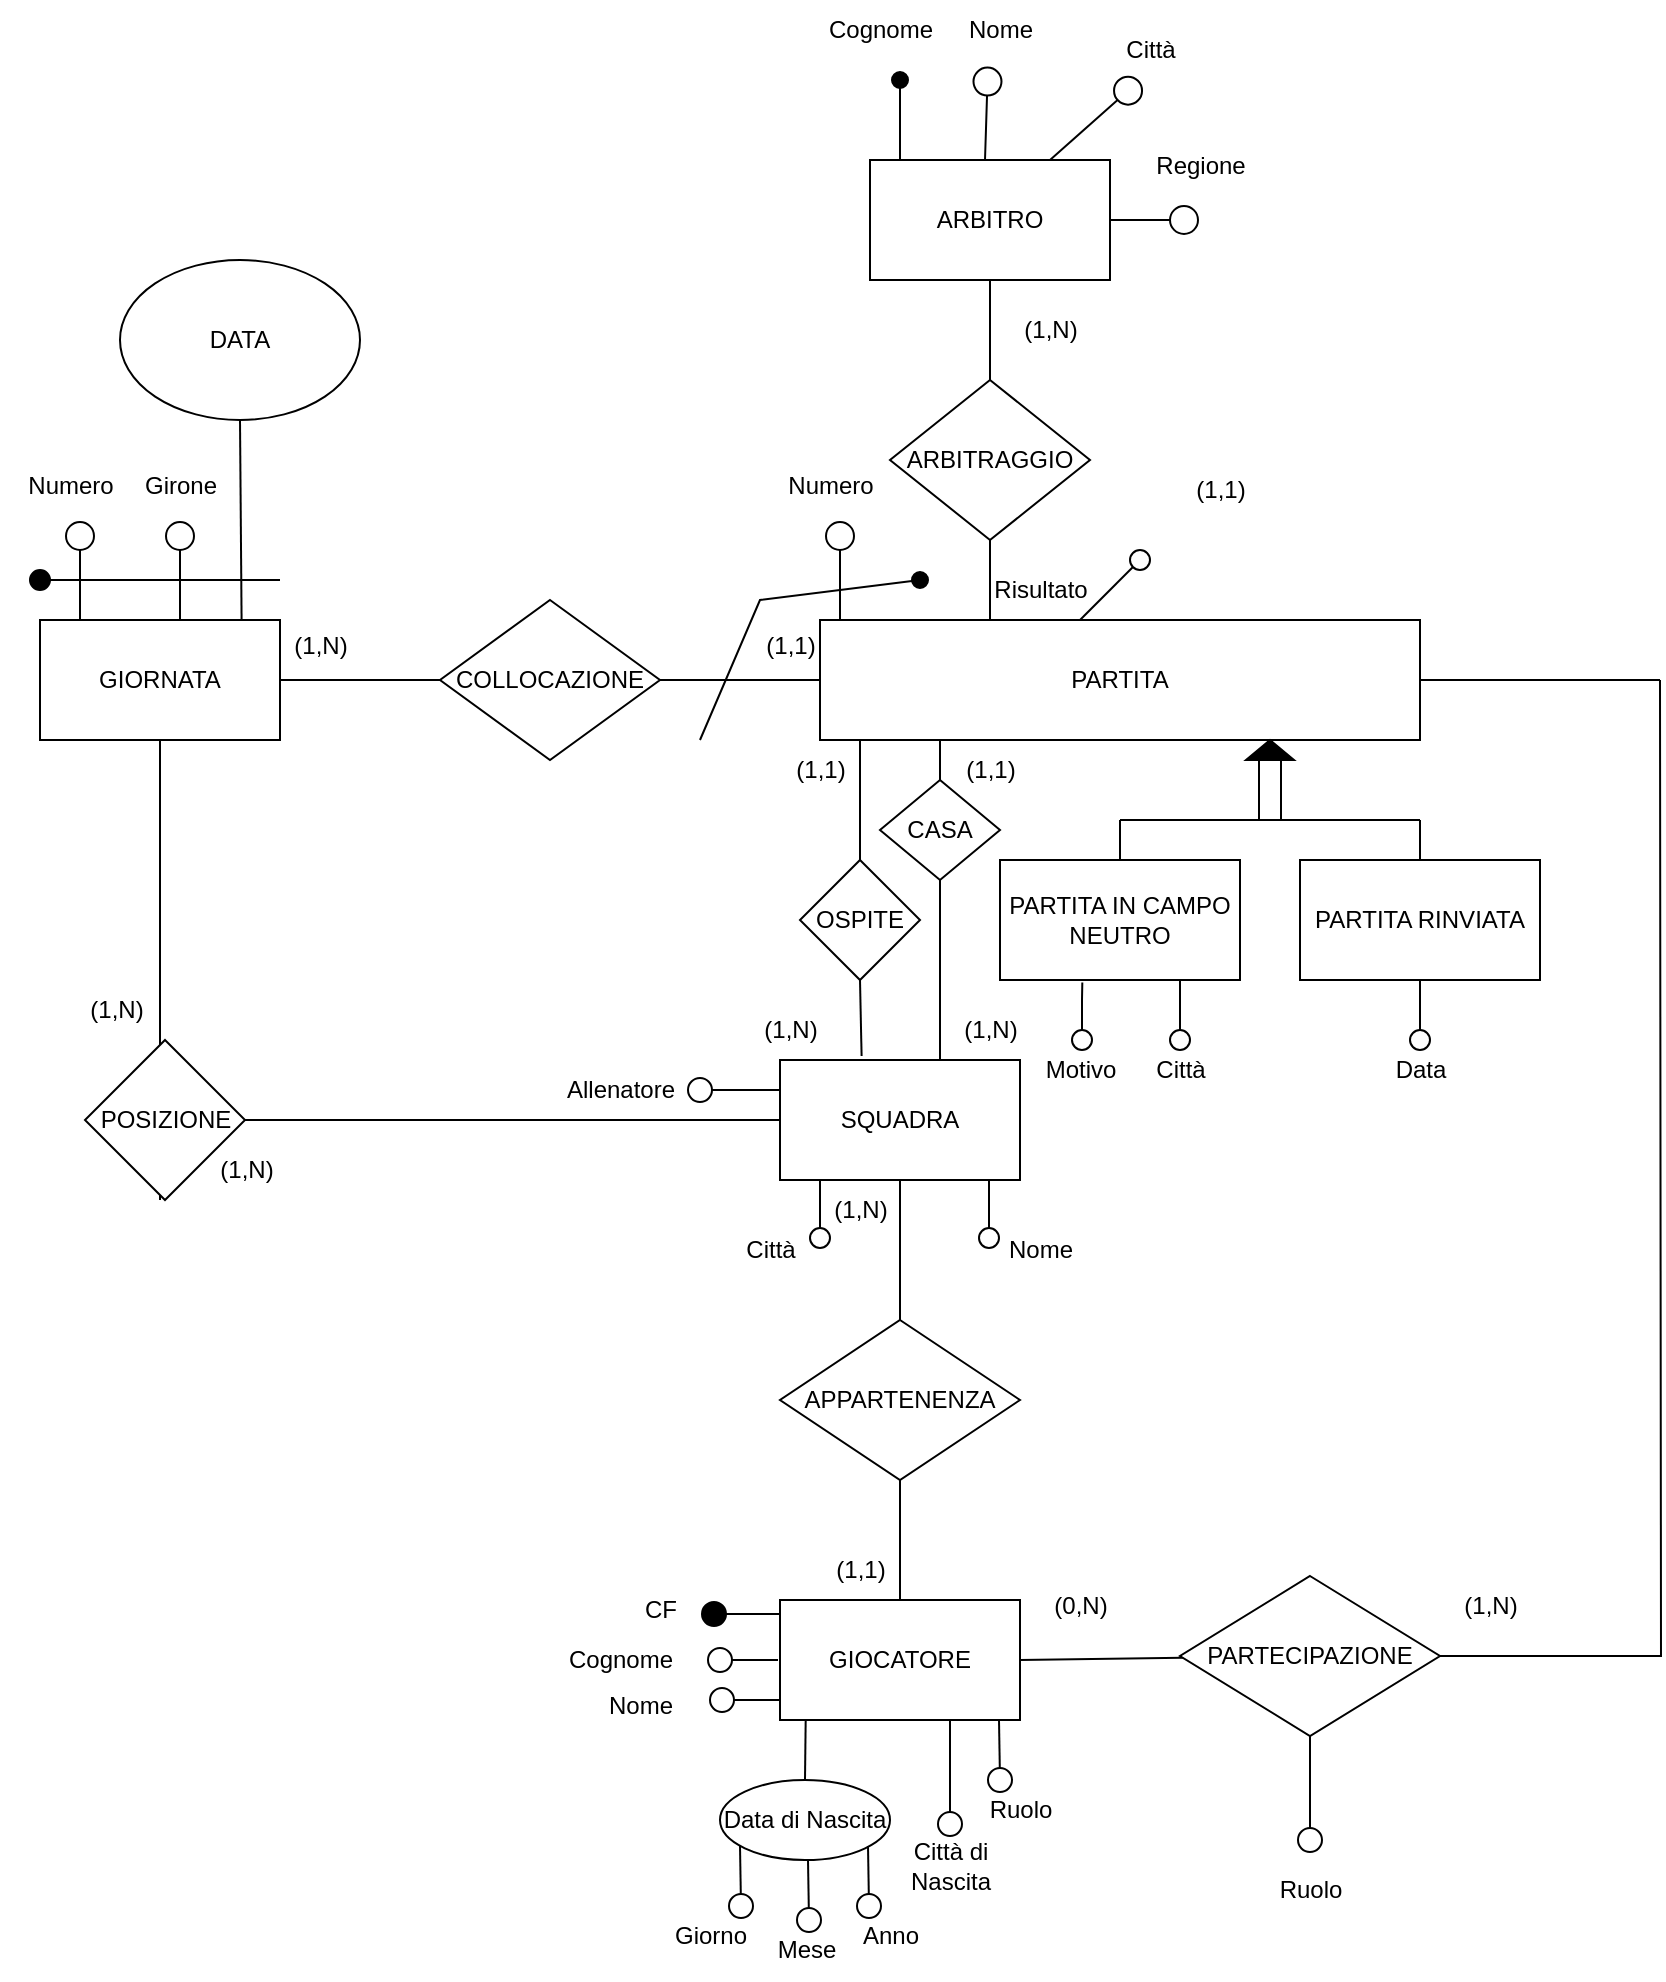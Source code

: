 <mxfile version="24.8.3">
  <diagram id="wmyuQzZDtTquzDRPttZt" name="Pagina-1">
    <mxGraphModel dx="1050" dy="625" grid="1" gridSize="10" guides="1" tooltips="1" connect="1" arrows="1" fold="1" page="1" pageScale="1" pageWidth="2339" pageHeight="3300" math="0" shadow="0">
      <root>
        <mxCell id="0" />
        <mxCell id="1" parent="0" />
        <mxCell id="_H6REH94RdzBy36GnBdf-1" value="GIORNATA" style="rounded=0;whiteSpace=wrap;html=1;" parent="1" vertex="1">
          <mxGeometry x="100" y="440" width="120" height="60" as="geometry" />
        </mxCell>
        <mxCell id="_H6REH94RdzBy36GnBdf-2" value="" style="endArrow=circle;html=1;rounded=0;endFill=0;" parent="1" edge="1">
          <mxGeometry width="50" height="50" relative="1" as="geometry">
            <mxPoint x="120" y="440" as="sourcePoint" />
            <mxPoint x="120" y="390" as="targetPoint" />
          </mxGeometry>
        </mxCell>
        <mxCell id="_H6REH94RdzBy36GnBdf-3" value="Numero" style="text;html=1;align=center;verticalAlign=middle;resizable=0;points=[];autosize=1;strokeColor=none;fillColor=none;" parent="1" vertex="1">
          <mxGeometry x="80" y="358" width="70" height="30" as="geometry" />
        </mxCell>
        <mxCell id="_H6REH94RdzBy36GnBdf-4" value="" style="endArrow=circle;html=1;rounded=0;exitX=0.75;exitY=0;exitDx=0;exitDy=0;endFill=0;" parent="1" edge="1">
          <mxGeometry width="50" height="50" relative="1" as="geometry">
            <mxPoint x="170" y="440" as="sourcePoint" />
            <mxPoint x="170" y="390" as="targetPoint" />
          </mxGeometry>
        </mxCell>
        <mxCell id="_H6REH94RdzBy36GnBdf-5" value="Girone" style="text;html=1;align=center;verticalAlign=middle;resizable=0;points=[];autosize=1;strokeColor=none;fillColor=none;" parent="1" vertex="1">
          <mxGeometry x="140" y="358" width="60" height="30" as="geometry" />
        </mxCell>
        <mxCell id="_H6REH94RdzBy36GnBdf-6" value="" style="endArrow=none;html=1;rounded=0;startArrow=oval;startFill=1;endSize=8;startSize=10;" parent="1" edge="1">
          <mxGeometry width="50" height="50" relative="1" as="geometry">
            <mxPoint x="100" y="420" as="sourcePoint" />
            <mxPoint x="220" y="420" as="targetPoint" />
          </mxGeometry>
        </mxCell>
        <mxCell id="_H6REH94RdzBy36GnBdf-7" value="" style="endArrow=none;html=1;rounded=0;exitX=0.84;exitY=0.007;exitDx=0;exitDy=0;exitPerimeter=0;" parent="1" source="_H6REH94RdzBy36GnBdf-1" edge="1">
          <mxGeometry width="50" height="50" relative="1" as="geometry">
            <mxPoint x="200" y="450" as="sourcePoint" />
            <mxPoint x="200" y="340" as="targetPoint" />
          </mxGeometry>
        </mxCell>
        <mxCell id="_H6REH94RdzBy36GnBdf-8" value="DATA" style="ellipse;whiteSpace=wrap;html=1;" parent="1" vertex="1">
          <mxGeometry x="140" y="260" width="120" height="80" as="geometry" />
        </mxCell>
        <mxCell id="_H6REH94RdzBy36GnBdf-9" value="COLLOCAZIONE" style="rhombus;whiteSpace=wrap;html=1;" parent="1" vertex="1">
          <mxGeometry x="300" y="430" width="110" height="80" as="geometry" />
        </mxCell>
        <mxCell id="_H6REH94RdzBy36GnBdf-10" value="" style="endArrow=none;html=1;rounded=0;exitX=1;exitY=0.5;exitDx=0;exitDy=0;entryX=0;entryY=0.5;entryDx=0;entryDy=0;" parent="1" source="_H6REH94RdzBy36GnBdf-1" target="_H6REH94RdzBy36GnBdf-9" edge="1">
          <mxGeometry width="50" height="50" relative="1" as="geometry">
            <mxPoint x="270" y="450" as="sourcePoint" />
            <mxPoint x="320" y="400" as="targetPoint" />
          </mxGeometry>
        </mxCell>
        <mxCell id="_H6REH94RdzBy36GnBdf-11" value="(1,N)" style="text;html=1;align=center;verticalAlign=middle;resizable=0;points=[];autosize=1;strokeColor=none;fillColor=none;" parent="1" vertex="1">
          <mxGeometry x="215" y="438" width="50" height="30" as="geometry" />
        </mxCell>
        <mxCell id="_H6REH94RdzBy36GnBdf-12" value="(1,1)" style="text;html=1;align=center;verticalAlign=middle;resizable=0;points=[];autosize=1;strokeColor=none;fillColor=none;" parent="1" vertex="1">
          <mxGeometry x="450" y="438" width="50" height="30" as="geometry" />
        </mxCell>
        <mxCell id="_H6REH94RdzBy36GnBdf-13" value="PARTITA" style="rounded=0;whiteSpace=wrap;html=1;" parent="1" vertex="1">
          <mxGeometry x="490" y="440" width="300" height="60" as="geometry" />
        </mxCell>
        <mxCell id="_H6REH94RdzBy36GnBdf-14" value="" style="endArrow=none;html=1;rounded=0;exitX=1;exitY=0.5;exitDx=0;exitDy=0;entryX=0;entryY=0.5;entryDx=0;entryDy=0;" parent="1" source="_H6REH94RdzBy36GnBdf-9" target="_H6REH94RdzBy36GnBdf-13" edge="1">
          <mxGeometry width="50" height="50" relative="1" as="geometry">
            <mxPoint x="270" y="450" as="sourcePoint" />
            <mxPoint x="320" y="400" as="targetPoint" />
          </mxGeometry>
        </mxCell>
        <mxCell id="_H6REH94RdzBy36GnBdf-15" value="" style="endArrow=circle;html=1;rounded=0;endFill=0;" parent="1" edge="1">
          <mxGeometry width="50" height="50" relative="1" as="geometry">
            <mxPoint x="500" y="440" as="sourcePoint" />
            <mxPoint x="500" y="390" as="targetPoint" />
          </mxGeometry>
        </mxCell>
        <mxCell id="_H6REH94RdzBy36GnBdf-16" value="Numero" style="text;html=1;align=center;verticalAlign=middle;resizable=0;points=[];autosize=1;strokeColor=none;fillColor=none;" parent="1" vertex="1">
          <mxGeometry x="460" y="358" width="70" height="30" as="geometry" />
        </mxCell>
        <mxCell id="_H6REH94RdzBy36GnBdf-19" value="" style="endArrow=oval;html=1;rounded=0;endFill=1;startSize=12;endSize=8;" parent="1" edge="1">
          <mxGeometry width="50" height="50" relative="1" as="geometry">
            <mxPoint x="430" y="500" as="sourcePoint" />
            <mxPoint x="540" y="420" as="targetPoint" />
            <Array as="points">
              <mxPoint x="460" y="430" />
            </Array>
          </mxGeometry>
        </mxCell>
        <mxCell id="o1jonwC6Q7HgrZMwHm9r-1" value="ARBITRAGGIO" style="rhombus;whiteSpace=wrap;html=1;" vertex="1" parent="1">
          <mxGeometry x="525" y="320" width="100" height="80" as="geometry" />
        </mxCell>
        <mxCell id="o1jonwC6Q7HgrZMwHm9r-2" value="" style="endArrow=none;html=1;rounded=0;entryX=0.5;entryY=1;entryDx=0;entryDy=0;" edge="1" parent="1" target="o1jonwC6Q7HgrZMwHm9r-1">
          <mxGeometry width="50" height="50" relative="1" as="geometry">
            <mxPoint x="575" y="440" as="sourcePoint" />
            <mxPoint x="540" y="450" as="targetPoint" />
          </mxGeometry>
        </mxCell>
        <mxCell id="o1jonwC6Q7HgrZMwHm9r-3" value="ARBITRO" style="rounded=0;whiteSpace=wrap;html=1;" vertex="1" parent="1">
          <mxGeometry x="515" y="210" width="120" height="60" as="geometry" />
        </mxCell>
        <mxCell id="o1jonwC6Q7HgrZMwHm9r-5" value="" style="endArrow=none;html=1;rounded=0;entryX=0.5;entryY=1;entryDx=0;entryDy=0;exitX=0.5;exitY=0;exitDx=0;exitDy=0;" edge="1" parent="1" source="o1jonwC6Q7HgrZMwHm9r-1" target="o1jonwC6Q7HgrZMwHm9r-3">
          <mxGeometry width="50" height="50" relative="1" as="geometry">
            <mxPoint x="490" y="500" as="sourcePoint" />
            <mxPoint x="540" y="450" as="targetPoint" />
          </mxGeometry>
        </mxCell>
        <mxCell id="o1jonwC6Q7HgrZMwHm9r-6" value="(1,1)" style="text;html=1;align=center;verticalAlign=middle;resizable=0;points=[];autosize=1;strokeColor=none;fillColor=none;" vertex="1" parent="1">
          <mxGeometry x="665" y="360" width="50" height="30" as="geometry" />
        </mxCell>
        <mxCell id="o1jonwC6Q7HgrZMwHm9r-7" value="(1,N)" style="text;html=1;align=center;verticalAlign=middle;resizable=0;points=[];autosize=1;strokeColor=none;fillColor=none;" vertex="1" parent="1">
          <mxGeometry x="580" y="280" width="50" height="30" as="geometry" />
        </mxCell>
        <mxCell id="o1jonwC6Q7HgrZMwHm9r-8" value="" style="endArrow=oval;html=1;rounded=0;exitX=0.25;exitY=0;exitDx=0;exitDy=0;endFill=1;startSize=12;endSize=8;" edge="1" parent="1">
          <mxGeometry width="50" height="50" relative="1" as="geometry">
            <mxPoint x="530" y="210" as="sourcePoint" />
            <mxPoint x="530" y="170" as="targetPoint" />
          </mxGeometry>
        </mxCell>
        <mxCell id="o1jonwC6Q7HgrZMwHm9r-9" value="Cognome" style="text;html=1;align=center;verticalAlign=middle;resizable=0;points=[];autosize=1;strokeColor=none;fillColor=none;" vertex="1" parent="1">
          <mxGeometry x="480" y="130" width="80" height="30" as="geometry" />
        </mxCell>
        <mxCell id="o1jonwC6Q7HgrZMwHm9r-12" value="" style="endArrow=circle;html=1;rounded=0;exitX=0.5;exitY=0;exitDx=0;exitDy=0;startSize=10;endSize=6;endFill=0;entryX=0.4;entryY=1.093;entryDx=0;entryDy=0;entryPerimeter=0;" edge="1" parent="1" target="o1jonwC6Q7HgrZMwHm9r-13">
          <mxGeometry width="50" height="50" relative="1" as="geometry">
            <mxPoint x="572.5" y="210" as="sourcePoint" />
            <mxPoint x="577.5" y="160" as="targetPoint" />
          </mxGeometry>
        </mxCell>
        <mxCell id="o1jonwC6Q7HgrZMwHm9r-13" value="Nome" style="text;html=1;align=center;verticalAlign=middle;resizable=0;points=[];autosize=1;strokeColor=none;fillColor=none;" vertex="1" parent="1">
          <mxGeometry x="550" y="130" width="60" height="30" as="geometry" />
        </mxCell>
        <mxCell id="o1jonwC6Q7HgrZMwHm9r-14" value="" style="endArrow=circle;html=1;rounded=0;endFill=0;exitX=0.75;exitY=0;exitDx=0;exitDy=0;" edge="1" parent="1" source="o1jonwC6Q7HgrZMwHm9r-3">
          <mxGeometry width="50" height="50" relative="1" as="geometry">
            <mxPoint x="610" y="210" as="sourcePoint" />
            <mxPoint x="650" y="170" as="targetPoint" />
          </mxGeometry>
        </mxCell>
        <mxCell id="o1jonwC6Q7HgrZMwHm9r-15" value="Città" style="text;html=1;align=center;verticalAlign=middle;resizable=0;points=[];autosize=1;strokeColor=none;fillColor=none;" vertex="1" parent="1">
          <mxGeometry x="630" y="140" width="50" height="30" as="geometry" />
        </mxCell>
        <mxCell id="o1jonwC6Q7HgrZMwHm9r-16" value="" style="endArrow=circle;html=1;rounded=0;endFill=0;exitX=1;exitY=0.5;exitDx=0;exitDy=0;" edge="1" parent="1" source="o1jonwC6Q7HgrZMwHm9r-3">
          <mxGeometry width="50" height="50" relative="1" as="geometry">
            <mxPoint x="640" y="240" as="sourcePoint" />
            <mxPoint x="680" y="240" as="targetPoint" />
          </mxGeometry>
        </mxCell>
        <mxCell id="o1jonwC6Q7HgrZMwHm9r-17" value="Regione" style="text;html=1;align=center;verticalAlign=middle;resizable=0;points=[];autosize=1;strokeColor=none;fillColor=none;" vertex="1" parent="1">
          <mxGeometry x="645" y="198" width="70" height="30" as="geometry" />
        </mxCell>
        <mxCell id="o1jonwC6Q7HgrZMwHm9r-22" value="" style="endArrow=oval;html=1;rounded=0;endFill=0;startSize=12;endSize=10;" edge="1" parent="1">
          <mxGeometry width="50" height="50" relative="1" as="geometry">
            <mxPoint x="620" y="440" as="sourcePoint" />
            <mxPoint x="650" y="410" as="targetPoint" />
          </mxGeometry>
        </mxCell>
        <mxCell id="o1jonwC6Q7HgrZMwHm9r-23" value="Risultato" style="text;html=1;align=center;verticalAlign=middle;resizable=0;points=[];autosize=1;strokeColor=none;fillColor=none;" vertex="1" parent="1">
          <mxGeometry x="565" y="410" width="70" height="30" as="geometry" />
        </mxCell>
        <mxCell id="o1jonwC6Q7HgrZMwHm9r-25" value="" style="endArrow=none;html=1;rounded=0;entryX=0.5;entryY=1;entryDx=0;entryDy=0;" edge="1" parent="1" target="_H6REH94RdzBy36GnBdf-1">
          <mxGeometry width="50" height="50" relative="1" as="geometry">
            <mxPoint x="160" y="730" as="sourcePoint" />
            <mxPoint x="180" y="510" as="targetPoint" />
          </mxGeometry>
        </mxCell>
        <mxCell id="o1jonwC6Q7HgrZMwHm9r-26" value="POSIZIONE" style="rhombus;whiteSpace=wrap;html=1;" vertex="1" parent="1">
          <mxGeometry x="122.5" y="650" width="80" height="80" as="geometry" />
        </mxCell>
        <mxCell id="o1jonwC6Q7HgrZMwHm9r-27" value="(1,N)" style="text;html=1;align=center;verticalAlign=middle;resizable=0;points=[];autosize=1;strokeColor=none;fillColor=none;" vertex="1" parent="1">
          <mxGeometry x="112.5" y="620" width="50" height="30" as="geometry" />
        </mxCell>
        <mxCell id="o1jonwC6Q7HgrZMwHm9r-28" value="(1,N)" style="text;html=1;align=center;verticalAlign=middle;resizable=0;points=[];autosize=1;strokeColor=none;fillColor=none;" vertex="1" parent="1">
          <mxGeometry x="177.5" y="700" width="50" height="30" as="geometry" />
        </mxCell>
        <mxCell id="o1jonwC6Q7HgrZMwHm9r-29" value="" style="endArrow=none;html=1;rounded=0;entryX=0.176;entryY=1;entryDx=0;entryDy=0;entryPerimeter=0;exitX=0.5;exitY=0.167;exitDx=0;exitDy=0;exitPerimeter=0;" edge="1" parent="1" source="o1jonwC6Q7HgrZMwHm9r-30">
          <mxGeometry width="50" height="50" relative="1" as="geometry">
            <mxPoint x="510.08" y="560" as="sourcePoint" />
            <mxPoint x="510.0" y="500" as="targetPoint" />
          </mxGeometry>
        </mxCell>
        <mxCell id="o1jonwC6Q7HgrZMwHm9r-30" value="OSPITE" style="rhombus;whiteSpace=wrap;html=1;" vertex="1" parent="1">
          <mxGeometry x="480" y="560" width="60" height="60" as="geometry" />
        </mxCell>
        <mxCell id="o1jonwC6Q7HgrZMwHm9r-32" value="CASA" style="rhombus;whiteSpace=wrap;html=1;" vertex="1" parent="1">
          <mxGeometry x="520" y="520" width="60" height="50" as="geometry" />
        </mxCell>
        <mxCell id="o1jonwC6Q7HgrZMwHm9r-33" value="" style="endArrow=none;html=1;rounded=0;exitX=0.5;exitY=0;exitDx=0;exitDy=0;" edge="1" parent="1" source="o1jonwC6Q7HgrZMwHm9r-32">
          <mxGeometry width="50" height="50" relative="1" as="geometry">
            <mxPoint x="410" y="610" as="sourcePoint" />
            <mxPoint x="550" y="500" as="targetPoint" />
          </mxGeometry>
        </mxCell>
        <mxCell id="o1jonwC6Q7HgrZMwHm9r-34" value="" style="endArrow=none;html=1;rounded=0;exitX=1;exitY=0.5;exitDx=0;exitDy=0;entryX=0;entryY=0.5;entryDx=0;entryDy=0;" edge="1" parent="1" source="o1jonwC6Q7HgrZMwHm9r-26" target="o1jonwC6Q7HgrZMwHm9r-35">
          <mxGeometry width="50" height="50" relative="1" as="geometry">
            <mxPoint x="410" y="610" as="sourcePoint" />
            <mxPoint x="430" y="690" as="targetPoint" />
          </mxGeometry>
        </mxCell>
        <mxCell id="o1jonwC6Q7HgrZMwHm9r-35" value="SQUADRA" style="rounded=0;whiteSpace=wrap;html=1;" vertex="1" parent="1">
          <mxGeometry x="470" y="660" width="120" height="60" as="geometry" />
        </mxCell>
        <mxCell id="o1jonwC6Q7HgrZMwHm9r-36" value="" style="endArrow=none;html=1;rounded=0;entryX=0.5;entryY=1;entryDx=0;entryDy=0;exitX=0.34;exitY=-0.033;exitDx=0;exitDy=0;exitPerimeter=0;" edge="1" parent="1" source="o1jonwC6Q7HgrZMwHm9r-35" target="o1jonwC6Q7HgrZMwHm9r-30">
          <mxGeometry width="50" height="50" relative="1" as="geometry">
            <mxPoint x="410" y="610" as="sourcePoint" />
            <mxPoint x="460" y="560" as="targetPoint" />
          </mxGeometry>
        </mxCell>
        <mxCell id="o1jonwC6Q7HgrZMwHm9r-37" value="" style="endArrow=none;html=1;rounded=0;entryX=0.5;entryY=1;entryDx=0;entryDy=0;" edge="1" parent="1" target="o1jonwC6Q7HgrZMwHm9r-32">
          <mxGeometry width="50" height="50" relative="1" as="geometry">
            <mxPoint x="550" y="660" as="sourcePoint" />
            <mxPoint x="460" y="560" as="targetPoint" />
          </mxGeometry>
        </mxCell>
        <mxCell id="o1jonwC6Q7HgrZMwHm9r-38" value="(1,N)" style="text;html=1;align=center;verticalAlign=middle;resizable=0;points=[];autosize=1;strokeColor=none;fillColor=none;" vertex="1" parent="1">
          <mxGeometry x="450" y="630" width="50" height="30" as="geometry" />
        </mxCell>
        <mxCell id="o1jonwC6Q7HgrZMwHm9r-39" value="(1,N)" style="text;html=1;align=center;verticalAlign=middle;resizable=0;points=[];autosize=1;strokeColor=none;fillColor=none;" vertex="1" parent="1">
          <mxGeometry x="550" y="630" width="50" height="30" as="geometry" />
        </mxCell>
        <mxCell id="o1jonwC6Q7HgrZMwHm9r-40" value="(1,1)" style="text;html=1;align=center;verticalAlign=middle;resizable=0;points=[];autosize=1;strokeColor=none;fillColor=none;" vertex="1" parent="1">
          <mxGeometry x="465" y="500" width="50" height="30" as="geometry" />
        </mxCell>
        <mxCell id="o1jonwC6Q7HgrZMwHm9r-41" value="(1,1)" style="text;html=1;align=center;verticalAlign=middle;resizable=0;points=[];autosize=1;strokeColor=none;fillColor=none;" vertex="1" parent="1">
          <mxGeometry x="550" y="500" width="50" height="30" as="geometry" />
        </mxCell>
        <mxCell id="o1jonwC6Q7HgrZMwHm9r-42" value="" style="endArrow=none;html=1;rounded=0;entryX=0;entryY=0.25;entryDx=0;entryDy=0;startArrow=oval;startFill=0;endSize=10;startSize=12;" edge="1" parent="1" target="o1jonwC6Q7HgrZMwHm9r-35">
          <mxGeometry width="50" height="50" relative="1" as="geometry">
            <mxPoint x="430" y="675" as="sourcePoint" />
            <mxPoint x="460" y="660" as="targetPoint" />
          </mxGeometry>
        </mxCell>
        <mxCell id="o1jonwC6Q7HgrZMwHm9r-43" value="Allenatore" style="text;html=1;align=center;verticalAlign=middle;resizable=0;points=[];autosize=1;strokeColor=none;fillColor=none;" vertex="1" parent="1">
          <mxGeometry x="350" y="660" width="80" height="30" as="geometry" />
        </mxCell>
        <mxCell id="o1jonwC6Q7HgrZMwHm9r-44" value="PARTITA IN CAMPO NEUTRO" style="rounded=0;whiteSpace=wrap;html=1;" vertex="1" parent="1">
          <mxGeometry x="580" y="560" width="120" height="60" as="geometry" />
        </mxCell>
        <mxCell id="o1jonwC6Q7HgrZMwHm9r-49" value="PARTITA RINVIATA" style="rounded=0;whiteSpace=wrap;html=1;" vertex="1" parent="1">
          <mxGeometry x="730" y="560" width="120" height="60" as="geometry" />
        </mxCell>
        <mxCell id="o1jonwC6Q7HgrZMwHm9r-51" value="" style="endArrow=oval;html=1;rounded=0;endFill=0;startSize=12;endSize=10;exitX=0.343;exitY=1.02;exitDx=0;exitDy=0;exitPerimeter=0;" edge="1" parent="1" source="o1jonwC6Q7HgrZMwHm9r-44">
          <mxGeometry width="50" height="50" relative="1" as="geometry">
            <mxPoint x="640" y="660" as="sourcePoint" />
            <mxPoint x="621" y="650" as="targetPoint" />
            <Array as="points">
              <mxPoint x="621" y="630" />
            </Array>
          </mxGeometry>
        </mxCell>
        <mxCell id="o1jonwC6Q7HgrZMwHm9r-52" value="Motivo" style="text;html=1;align=center;verticalAlign=middle;resizable=0;points=[];autosize=1;strokeColor=none;fillColor=none;" vertex="1" parent="1">
          <mxGeometry x="590" y="650" width="60" height="30" as="geometry" />
        </mxCell>
        <mxCell id="o1jonwC6Q7HgrZMwHm9r-54" value="" style="endArrow=oval;html=1;rounded=0;endFill=0;startSize=12;endSize=10;exitX=0.75;exitY=1;exitDx=0;exitDy=0;" edge="1" parent="1" source="o1jonwC6Q7HgrZMwHm9r-44">
          <mxGeometry width="50" height="50" relative="1" as="geometry">
            <mxPoint x="621" y="621" as="sourcePoint" />
            <mxPoint x="670" y="650" as="targetPoint" />
            <Array as="points" />
          </mxGeometry>
        </mxCell>
        <mxCell id="o1jonwC6Q7HgrZMwHm9r-56" value="Città" style="text;html=1;align=center;verticalAlign=middle;resizable=0;points=[];autosize=1;strokeColor=none;fillColor=none;" vertex="1" parent="1">
          <mxGeometry x="645" y="650" width="50" height="30" as="geometry" />
        </mxCell>
        <mxCell id="o1jonwC6Q7HgrZMwHm9r-57" value="" style="endArrow=oval;html=1;rounded=0;endFill=0;startSize=12;endSize=10;exitX=0.5;exitY=1;exitDx=0;exitDy=0;" edge="1" parent="1" source="o1jonwC6Q7HgrZMwHm9r-49">
          <mxGeometry width="50" height="50" relative="1" as="geometry">
            <mxPoint x="631" y="631" as="sourcePoint" />
            <mxPoint x="790" y="650" as="targetPoint" />
            <Array as="points" />
          </mxGeometry>
        </mxCell>
        <mxCell id="o1jonwC6Q7HgrZMwHm9r-58" value="Data" style="text;html=1;align=center;verticalAlign=middle;resizable=0;points=[];autosize=1;strokeColor=none;fillColor=none;" vertex="1" parent="1">
          <mxGeometry x="765" y="650" width="50" height="30" as="geometry" />
        </mxCell>
        <mxCell id="o1jonwC6Q7HgrZMwHm9r-59" value="" style="shape=link;html=1;rounded=0;width=11;" edge="1" parent="1">
          <mxGeometry width="100" relative="1" as="geometry">
            <mxPoint x="715" y="510" as="sourcePoint" />
            <mxPoint x="715" y="540" as="targetPoint" />
          </mxGeometry>
        </mxCell>
        <mxCell id="o1jonwC6Q7HgrZMwHm9r-60" value="" style="shape=mxgraph.arrows2.wedgeArrow;html=1;bendable=0;startWidth=12;fillColor=strokeColor;defaultFillColor=invert;defaultGradientColor=invert;rounded=0;entryX=0.75;entryY=1;entryDx=0;entryDy=0;" edge="1" parent="1" target="_H6REH94RdzBy36GnBdf-13">
          <mxGeometry width="100" height="100" relative="1" as="geometry">
            <mxPoint x="715" y="510" as="sourcePoint" />
            <mxPoint x="815" y="460" as="targetPoint" />
          </mxGeometry>
        </mxCell>
        <mxCell id="o1jonwC6Q7HgrZMwHm9r-62" value="" style="endArrow=none;html=1;rounded=0;exitX=0.5;exitY=0;exitDx=0;exitDy=0;" edge="1" parent="1" source="o1jonwC6Q7HgrZMwHm9r-44">
          <mxGeometry width="50" height="50" relative="1" as="geometry">
            <mxPoint x="410" y="510" as="sourcePoint" />
            <mxPoint x="640" y="540" as="targetPoint" />
          </mxGeometry>
        </mxCell>
        <mxCell id="o1jonwC6Q7HgrZMwHm9r-63" value="" style="endArrow=none;html=1;rounded=0;exitX=0.5;exitY=0;exitDx=0;exitDy=0;" edge="1" parent="1" source="o1jonwC6Q7HgrZMwHm9r-49">
          <mxGeometry width="50" height="50" relative="1" as="geometry">
            <mxPoint x="640" y="560" as="sourcePoint" />
            <mxPoint x="790" y="540" as="targetPoint" />
          </mxGeometry>
        </mxCell>
        <mxCell id="o1jonwC6Q7HgrZMwHm9r-64" value="" style="endArrow=none;html=1;rounded=0;" edge="1" parent="1">
          <mxGeometry width="50" height="50" relative="1" as="geometry">
            <mxPoint x="640" y="540" as="sourcePoint" />
            <mxPoint x="790" y="540" as="targetPoint" />
          </mxGeometry>
        </mxCell>
        <mxCell id="o1jonwC6Q7HgrZMwHm9r-66" value="" style="endArrow=oval;html=1;rounded=0;endFill=0;startSize=12;endSize=10;exitX=0.343;exitY=1.02;exitDx=0;exitDy=0;exitPerimeter=0;" edge="1" parent="1">
          <mxGeometry width="50" height="50" relative="1" as="geometry">
            <mxPoint x="490" y="720" as="sourcePoint" />
            <mxPoint x="490" y="749" as="targetPoint" />
            <Array as="points">
              <mxPoint x="490" y="729" />
            </Array>
          </mxGeometry>
        </mxCell>
        <mxCell id="o1jonwC6Q7HgrZMwHm9r-67" value="" style="endArrow=oval;html=1;rounded=0;endFill=0;startSize=12;endSize=10;exitX=0.343;exitY=1.02;exitDx=0;exitDy=0;exitPerimeter=0;" edge="1" parent="1">
          <mxGeometry width="50" height="50" relative="1" as="geometry">
            <mxPoint x="574.5" y="720" as="sourcePoint" />
            <mxPoint x="574.5" y="749" as="targetPoint" />
            <Array as="points">
              <mxPoint x="574.5" y="729" />
            </Array>
          </mxGeometry>
        </mxCell>
        <mxCell id="o1jonwC6Q7HgrZMwHm9r-68" value="Città" style="text;html=1;align=center;verticalAlign=middle;resizable=0;points=[];autosize=1;strokeColor=none;fillColor=none;" vertex="1" parent="1">
          <mxGeometry x="440" y="740" width="50" height="30" as="geometry" />
        </mxCell>
        <mxCell id="o1jonwC6Q7HgrZMwHm9r-69" value="Nome" style="text;html=1;align=center;verticalAlign=middle;resizable=0;points=[];autosize=1;strokeColor=none;fillColor=none;" vertex="1" parent="1">
          <mxGeometry x="570" y="740" width="60" height="30" as="geometry" />
        </mxCell>
        <mxCell id="o1jonwC6Q7HgrZMwHm9r-70" value="" style="endArrow=none;html=1;rounded=0;entryX=0.5;entryY=1;entryDx=0;entryDy=0;exitX=0.5;exitY=0.125;exitDx=0;exitDy=0;exitPerimeter=0;" edge="1" parent="1" source="o1jonwC6Q7HgrZMwHm9r-72" target="o1jonwC6Q7HgrZMwHm9r-35">
          <mxGeometry width="50" height="50" relative="1" as="geometry">
            <mxPoint x="530" y="810" as="sourcePoint" />
            <mxPoint x="460" y="560" as="targetPoint" />
          </mxGeometry>
        </mxCell>
        <mxCell id="o1jonwC6Q7HgrZMwHm9r-71" value="(1,N)" style="text;html=1;align=center;verticalAlign=middle;resizable=0;points=[];autosize=1;strokeColor=none;fillColor=none;" vertex="1" parent="1">
          <mxGeometry x="485" y="720" width="50" height="30" as="geometry" />
        </mxCell>
        <mxCell id="o1jonwC6Q7HgrZMwHm9r-72" value="APPARTENENZA" style="rhombus;whiteSpace=wrap;html=1;" vertex="1" parent="1">
          <mxGeometry x="470" y="790" width="120" height="80" as="geometry" />
        </mxCell>
        <mxCell id="o1jonwC6Q7HgrZMwHm9r-73" value="" style="endArrow=none;html=1;rounded=0;entryX=0.5;entryY=1;entryDx=0;entryDy=0;exitX=0.5;exitY=0;exitDx=0;exitDy=0;" edge="1" parent="1" source="o1jonwC6Q7HgrZMwHm9r-74" target="o1jonwC6Q7HgrZMwHm9r-72">
          <mxGeometry width="50" height="50" relative="1" as="geometry">
            <mxPoint x="530" y="920" as="sourcePoint" />
            <mxPoint x="530" y="710" as="targetPoint" />
          </mxGeometry>
        </mxCell>
        <mxCell id="o1jonwC6Q7HgrZMwHm9r-74" value="GIOCATORE" style="rounded=0;whiteSpace=wrap;html=1;" vertex="1" parent="1">
          <mxGeometry x="470" y="930" width="120" height="60" as="geometry" />
        </mxCell>
        <mxCell id="o1jonwC6Q7HgrZMwHm9r-75" value="(1,1)" style="text;html=1;align=center;verticalAlign=middle;resizable=0;points=[];autosize=1;strokeColor=none;fillColor=none;" vertex="1" parent="1">
          <mxGeometry x="485" y="900" width="50" height="30" as="geometry" />
        </mxCell>
        <mxCell id="o1jonwC6Q7HgrZMwHm9r-76" value="" style="endArrow=none;html=1;rounded=0;startArrow=circle;startFill=1;endSize=6;startSize=5;" edge="1" parent="1">
          <mxGeometry width="50" height="50" relative="1" as="geometry">
            <mxPoint x="430" y="937" as="sourcePoint" />
            <mxPoint x="470" y="937" as="targetPoint" />
          </mxGeometry>
        </mxCell>
        <mxCell id="o1jonwC6Q7HgrZMwHm9r-77" value="CF" style="text;html=1;align=center;verticalAlign=middle;resizable=0;points=[];autosize=1;strokeColor=none;fillColor=none;" vertex="1" parent="1">
          <mxGeometry x="390" y="920" width="40" height="30" as="geometry" />
        </mxCell>
        <mxCell id="o1jonwC6Q7HgrZMwHm9r-78" value="" style="endArrow=none;html=1;rounded=0;startArrow=oval;startFill=0;endSize=6;startSize=12;" edge="1" parent="1">
          <mxGeometry width="50" height="50" relative="1" as="geometry">
            <mxPoint x="440" y="960" as="sourcePoint" />
            <mxPoint x="469" y="960" as="targetPoint" />
          </mxGeometry>
        </mxCell>
        <mxCell id="o1jonwC6Q7HgrZMwHm9r-80" value="Cognome" style="text;html=1;align=center;verticalAlign=middle;resizable=0;points=[];autosize=1;strokeColor=none;fillColor=none;" vertex="1" parent="1">
          <mxGeometry x="350" y="945" width="80" height="30" as="geometry" />
        </mxCell>
        <mxCell id="o1jonwC6Q7HgrZMwHm9r-81" value="" style="endArrow=none;html=1;rounded=0;startArrow=oval;startFill=0;endSize=6;startSize=12;" edge="1" parent="1">
          <mxGeometry width="50" height="50" relative="1" as="geometry">
            <mxPoint x="441" y="980" as="sourcePoint" />
            <mxPoint x="470" y="980" as="targetPoint" />
          </mxGeometry>
        </mxCell>
        <mxCell id="o1jonwC6Q7HgrZMwHm9r-82" value="Nome" style="text;html=1;align=center;verticalAlign=middle;resizable=0;points=[];autosize=1;strokeColor=none;fillColor=none;" vertex="1" parent="1">
          <mxGeometry x="370" y="968" width="60" height="30" as="geometry" />
        </mxCell>
        <mxCell id="o1jonwC6Q7HgrZMwHm9r-83" value="" style="endArrow=none;html=1;rounded=0;exitX=1;exitY=0.5;exitDx=0;exitDy=0;" edge="1" parent="1" source="o1jonwC6Q7HgrZMwHm9r-74" target="o1jonwC6Q7HgrZMwHm9r-84">
          <mxGeometry width="50" height="50" relative="1" as="geometry">
            <mxPoint x="670" y="840" as="sourcePoint" />
            <mxPoint x="690" y="960" as="targetPoint" />
          </mxGeometry>
        </mxCell>
        <mxCell id="o1jonwC6Q7HgrZMwHm9r-85" style="edgeStyle=orthogonalEdgeStyle;rounded=0;orthogonalLoop=1;jettySize=auto;html=1;exitX=1;exitY=0.5;exitDx=0;exitDy=0;endArrow=none;endFill=0;" edge="1" parent="1" source="o1jonwC6Q7HgrZMwHm9r-84">
          <mxGeometry relative="1" as="geometry">
            <mxPoint x="910" y="470" as="targetPoint" />
          </mxGeometry>
        </mxCell>
        <mxCell id="o1jonwC6Q7HgrZMwHm9r-84" value="PARTECIPAZIONE" style="rhombus;whiteSpace=wrap;html=1;" vertex="1" parent="1">
          <mxGeometry x="670" y="918" width="130" height="80" as="geometry" />
        </mxCell>
        <mxCell id="o1jonwC6Q7HgrZMwHm9r-86" value="" style="endArrow=none;html=1;rounded=0;exitX=1;exitY=0.5;exitDx=0;exitDy=0;" edge="1" parent="1" source="_H6REH94RdzBy36GnBdf-13">
          <mxGeometry width="50" height="50" relative="1" as="geometry">
            <mxPoint x="670" y="640" as="sourcePoint" />
            <mxPoint x="910" y="470" as="targetPoint" />
          </mxGeometry>
        </mxCell>
        <mxCell id="o1jonwC6Q7HgrZMwHm9r-88" value="(0,N)" style="text;html=1;align=center;verticalAlign=middle;resizable=0;points=[];autosize=1;strokeColor=none;fillColor=none;" vertex="1" parent="1">
          <mxGeometry x="595" y="918" width="50" height="30" as="geometry" />
        </mxCell>
        <mxCell id="o1jonwC6Q7HgrZMwHm9r-89" value="(1,N)" style="text;html=1;align=center;verticalAlign=middle;resizable=0;points=[];autosize=1;strokeColor=none;fillColor=none;" vertex="1" parent="1">
          <mxGeometry x="800" y="918" width="50" height="30" as="geometry" />
        </mxCell>
        <mxCell id="o1jonwC6Q7HgrZMwHm9r-90" value="" style="endArrow=none;html=1;rounded=0;entryX=0.5;entryY=1;entryDx=0;entryDy=0;startArrow=oval;startFill=0;startSize=12;" edge="1" parent="1" target="o1jonwC6Q7HgrZMwHm9r-84">
          <mxGeometry width="50" height="50" relative="1" as="geometry">
            <mxPoint x="735" y="1050" as="sourcePoint" />
            <mxPoint x="720" y="890" as="targetPoint" />
          </mxGeometry>
        </mxCell>
        <mxCell id="o1jonwC6Q7HgrZMwHm9r-91" value="Ruolo" style="text;html=1;align=center;verticalAlign=middle;resizable=0;points=[];autosize=1;strokeColor=none;fillColor=none;" vertex="1" parent="1">
          <mxGeometry x="710" y="1060" width="50" height="30" as="geometry" />
        </mxCell>
        <mxCell id="o1jonwC6Q7HgrZMwHm9r-92" value="" style="endArrow=none;html=1;rounded=0;entryX=0.5;entryY=1;entryDx=0;entryDy=0;startArrow=oval;startFill=0;startSize=12;" edge="1" parent="1">
          <mxGeometry width="50" height="50" relative="1" as="geometry">
            <mxPoint x="580" y="1020" as="sourcePoint" />
            <mxPoint x="579.5" y="990" as="targetPoint" />
          </mxGeometry>
        </mxCell>
        <mxCell id="o1jonwC6Q7HgrZMwHm9r-93" value="Ruolo" style="text;html=1;align=center;verticalAlign=middle;resizable=0;points=[];autosize=1;strokeColor=none;fillColor=none;" vertex="1" parent="1">
          <mxGeometry x="565" y="1020" width="50" height="30" as="geometry" />
        </mxCell>
        <mxCell id="o1jonwC6Q7HgrZMwHm9r-95" value="" style="endArrow=none;html=1;rounded=0;entryX=0.5;entryY=1;entryDx=0;entryDy=0;startArrow=oval;startFill=0;startSize=12;" edge="1" parent="1">
          <mxGeometry width="50" height="50" relative="1" as="geometry">
            <mxPoint x="555" y="1042" as="sourcePoint" />
            <mxPoint x="555" y="990" as="targetPoint" />
          </mxGeometry>
        </mxCell>
        <mxCell id="o1jonwC6Q7HgrZMwHm9r-97" value="Città di&lt;div&gt;Nascita&lt;/div&gt;" style="text;html=1;align=center;verticalAlign=middle;resizable=0;points=[];autosize=1;strokeColor=none;fillColor=none;" vertex="1" parent="1">
          <mxGeometry x="525" y="1043" width="60" height="40" as="geometry" />
        </mxCell>
        <mxCell id="o1jonwC6Q7HgrZMwHm9r-98" value="" style="endArrow=none;html=1;rounded=0;entryX=0.107;entryY=1;entryDx=0;entryDy=0;entryPerimeter=0;exitX=0.5;exitY=0;exitDx=0;exitDy=0;" edge="1" parent="1" source="o1jonwC6Q7HgrZMwHm9r-99" target="o1jonwC6Q7HgrZMwHm9r-74">
          <mxGeometry width="50" height="50" relative="1" as="geometry">
            <mxPoint x="483" y="1020" as="sourcePoint" />
            <mxPoint x="720" y="890" as="targetPoint" />
          </mxGeometry>
        </mxCell>
        <mxCell id="o1jonwC6Q7HgrZMwHm9r-99" value="Data di Nascita" style="ellipse;whiteSpace=wrap;html=1;" vertex="1" parent="1">
          <mxGeometry x="440" y="1020" width="85" height="40" as="geometry" />
        </mxCell>
        <mxCell id="o1jonwC6Q7HgrZMwHm9r-101" value="" style="endArrow=none;html=1;rounded=0;entryX=0.5;entryY=1;entryDx=0;entryDy=0;startArrow=oval;startFill=0;startSize=12;" edge="1" parent="1">
          <mxGeometry width="50" height="50" relative="1" as="geometry">
            <mxPoint x="450.5" y="1083" as="sourcePoint" />
            <mxPoint x="450" y="1053" as="targetPoint" />
          </mxGeometry>
        </mxCell>
        <mxCell id="o1jonwC6Q7HgrZMwHm9r-102" value="" style="endArrow=none;html=1;rounded=0;entryX=0.5;entryY=1;entryDx=0;entryDy=0;startArrow=oval;startFill=0;startSize=12;" edge="1" parent="1">
          <mxGeometry width="50" height="50" relative="1" as="geometry">
            <mxPoint x="484.5" y="1090" as="sourcePoint" />
            <mxPoint x="484" y="1060" as="targetPoint" />
          </mxGeometry>
        </mxCell>
        <mxCell id="o1jonwC6Q7HgrZMwHm9r-103" value="" style="endArrow=none;html=1;rounded=0;entryX=0.5;entryY=1;entryDx=0;entryDy=0;startArrow=oval;startFill=0;startSize=12;" edge="1" parent="1">
          <mxGeometry width="50" height="50" relative="1" as="geometry">
            <mxPoint x="514.5" y="1083" as="sourcePoint" />
            <mxPoint x="514" y="1053" as="targetPoint" />
          </mxGeometry>
        </mxCell>
        <mxCell id="o1jonwC6Q7HgrZMwHm9r-105" value="Giorno" style="text;html=1;align=center;verticalAlign=middle;resizable=0;points=[];autosize=1;strokeColor=none;fillColor=none;" vertex="1" parent="1">
          <mxGeometry x="405" y="1083" width="60" height="30" as="geometry" />
        </mxCell>
        <mxCell id="o1jonwC6Q7HgrZMwHm9r-106" value="Mese" style="text;html=1;align=center;verticalAlign=middle;resizable=0;points=[];autosize=1;strokeColor=none;fillColor=none;" vertex="1" parent="1">
          <mxGeometry x="457.5" y="1090" width="50" height="30" as="geometry" />
        </mxCell>
        <mxCell id="o1jonwC6Q7HgrZMwHm9r-107" value="Anno" style="text;html=1;align=center;verticalAlign=middle;resizable=0;points=[];autosize=1;strokeColor=none;fillColor=none;" vertex="1" parent="1">
          <mxGeometry x="500" y="1083" width="50" height="30" as="geometry" />
        </mxCell>
      </root>
    </mxGraphModel>
  </diagram>
</mxfile>
